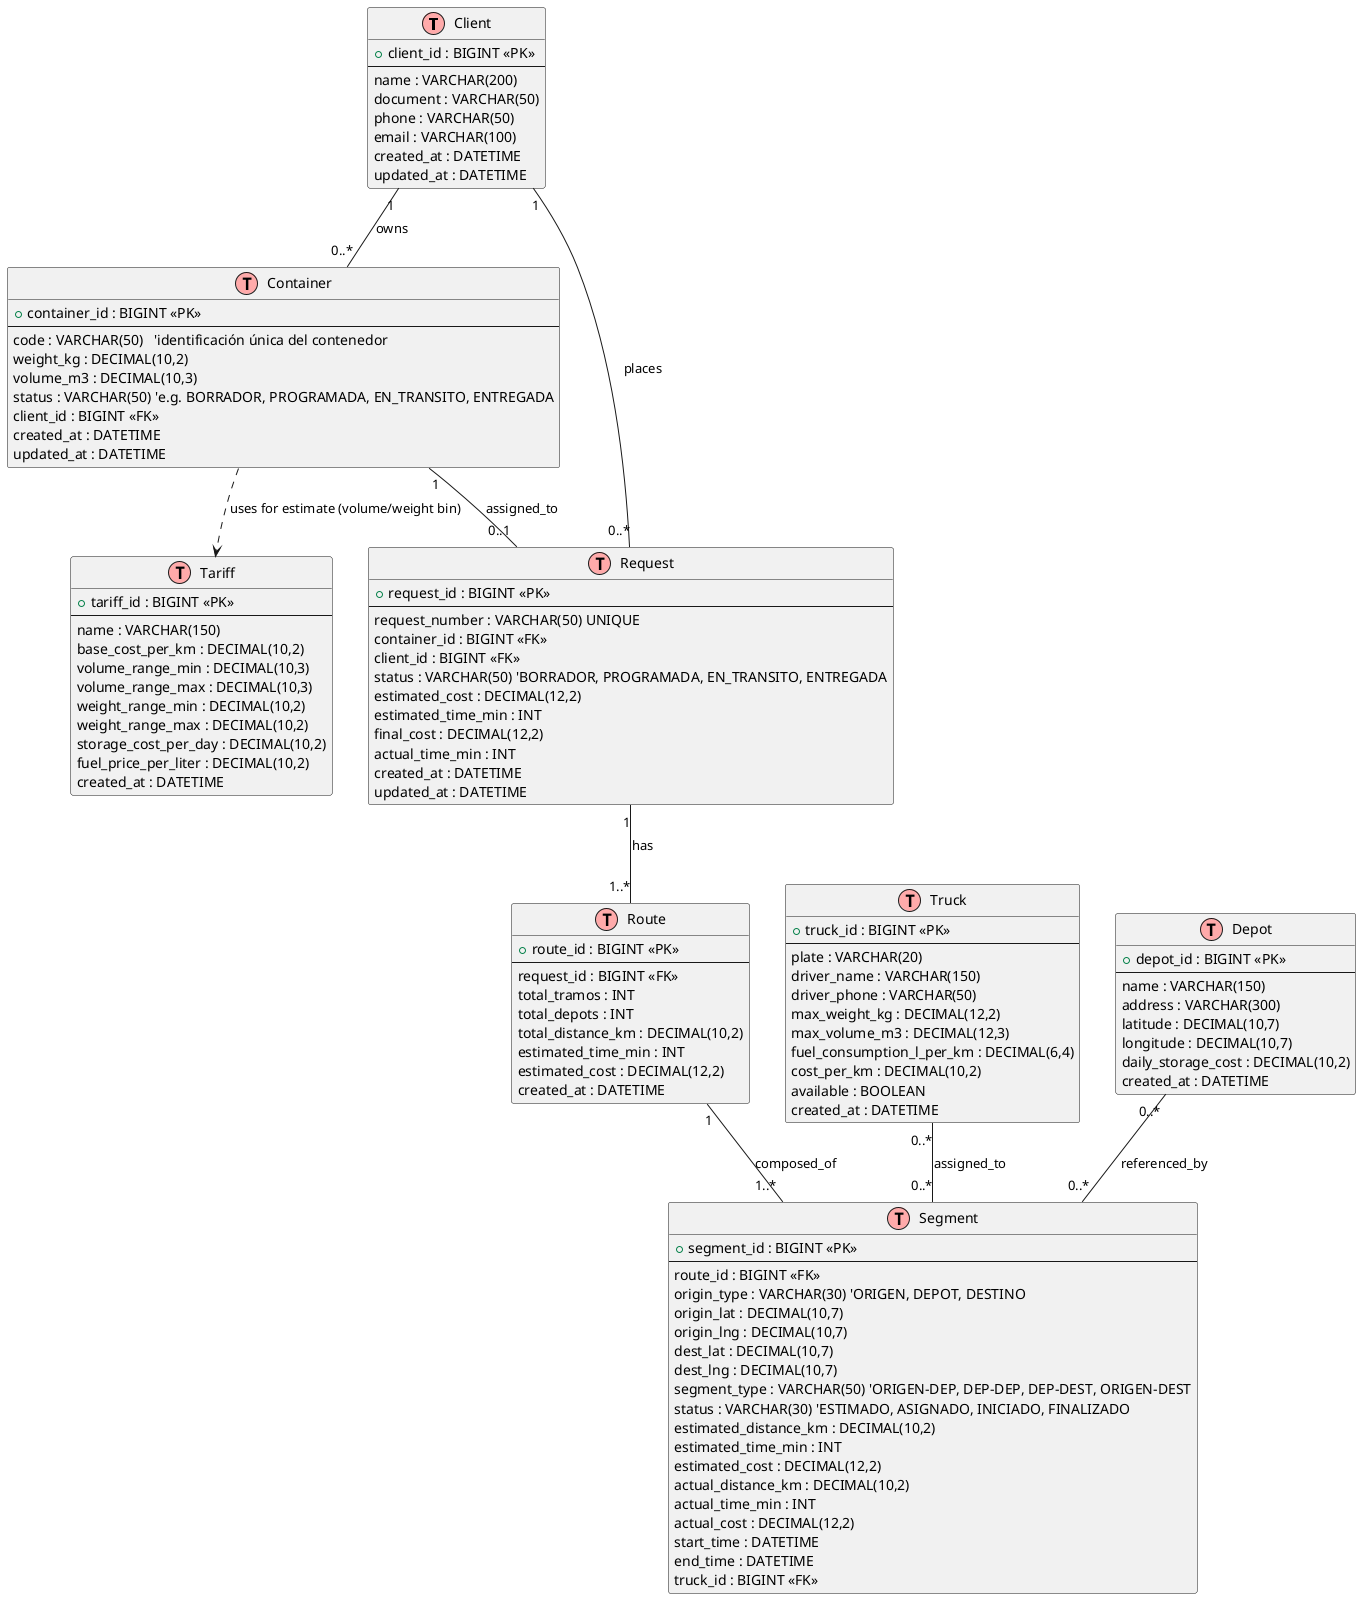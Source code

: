 
@startuml der-tpi;
' ER diagram
!define table(x) class x << (T,#FFAAAA) >>
hide methods
hide stereotypes

table(Client) {
  + client_id : BIGINT <<PK>>
  --
  name : VARCHAR(200)
  document : VARCHAR(50)
  phone : VARCHAR(50)
  email : VARCHAR(100)
  created_at : DATETIME
  updated_at : DATETIME
}

table(Container) {
  + container_id : BIGINT <<PK>>
  --
  code : VARCHAR(50)   'identificación única del contenedor
  weight_kg : DECIMAL(10,2)
  volume_m3 : DECIMAL(10,3)
  status : VARCHAR(50) 'e.g. BORRADOR, PROGRAMADA, EN_TRANSITO, ENTREGADA
  client_id : BIGINT <<FK>>
  created_at : DATETIME
  updated_at : DATETIME
}

table(Truck) {
  + truck_id : BIGINT <<PK>>
  --
  plate : VARCHAR(20)
  driver_name : VARCHAR(150)
  driver_phone : VARCHAR(50)
  max_weight_kg : DECIMAL(12,2)
  max_volume_m3 : DECIMAL(12,3)
  fuel_consumption_l_per_km : DECIMAL(6,4)
  cost_per_km : DECIMAL(10,2)
  available : BOOLEAN
  created_at : DATETIME
}

table(Depot) {
  + depot_id : BIGINT <<PK>>
  --
  name : VARCHAR(150)
  address : VARCHAR(300)
  latitude : DECIMAL(10,7)
  longitude : DECIMAL(10,7)
  daily_storage_cost : DECIMAL(10,2)
  created_at : DATETIME
}

table(Request) {
  + request_id : BIGINT <<PK>>
  --
  request_number : VARCHAR(50) UNIQUE
  container_id : BIGINT <<FK>>
  client_id : BIGINT <<FK>>
  status : VARCHAR(50) 'BORRADOR, PROGRAMADA, EN_TRANSITO, ENTREGADA
  estimated_cost : DECIMAL(12,2)
  estimated_time_min : INT
  final_cost : DECIMAL(12,2)
  actual_time_min : INT
  created_at : DATETIME
  updated_at : DATETIME
}

table(Route) {
  + route_id : BIGINT <<PK>>
  --
  request_id : BIGINT <<FK>>
  total_tramos : INT
  total_depots : INT
  total_distance_km : DECIMAL(10,2)
  estimated_time_min : INT
  estimated_cost : DECIMAL(12,2)
  created_at : DATETIME
}

table(Segment) {
  + segment_id : BIGINT <<PK>>
  --
  route_id : BIGINT <<FK>>
  origin_type : VARCHAR(30) 'ORIGEN, DEPOT, DESTINO
  origin_lat : DECIMAL(10,7)
  origin_lng : DECIMAL(10,7)
  dest_lat : DECIMAL(10,7)
  dest_lng : DECIMAL(10,7)
  segment_type : VARCHAR(50) 'ORIGEN-DEP, DEP-DEP, DEP-DEST, ORIGEN-DEST
  status : VARCHAR(30) 'ESTIMADO, ASIGNADO, INICIADO, FINALIZADO
  estimated_distance_km : DECIMAL(10,2)
  estimated_time_min : INT
  estimated_cost : DECIMAL(12,2)
  actual_distance_km : DECIMAL(10,2)
  actual_time_min : INT
  actual_cost : DECIMAL(12,2)
  start_time : DATETIME
  end_time : DATETIME
  truck_id : BIGINT <<FK>>
}

table(Tariff) {
  + tariff_id : BIGINT <<PK>>
  --
  name : VARCHAR(150)
  base_cost_per_km : DECIMAL(10,2)
  volume_range_min : DECIMAL(10,3)
  volume_range_max : DECIMAL(10,3)
  weight_range_min : DECIMAL(10,2)
  weight_range_max : DECIMAL(10,2)
  storage_cost_per_day : DECIMAL(10,2)
  fuel_price_per_liter : DECIMAL(10,2)
  created_at : DATETIME
}

' Relationships
Client "1" -- "0..*" Container : owns
Client "1" -- "0..*" Request : places
Container "1" -- "0..1" Request : assigned_to
Request "1" -- "1..*" Route : has
Route "1" -- "1..*" Segment : composed_of
Truck "0..*" -- "0..*" Segment : assigned_to
Depot "0..*" -- "0..*" Segment : referenced_by

Container ..> Tariff : "uses for estimate (volume/weight bin)"

@enduml
